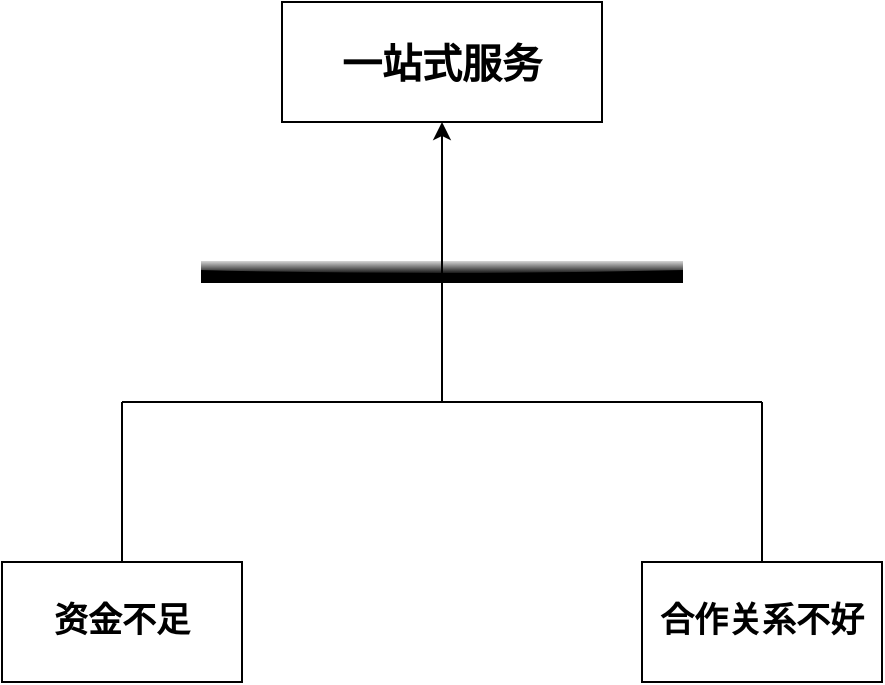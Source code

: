 <mxfile version="12.2.4"><diagram id="mB3ZpN9c906QLz1fZ3mc"><mxGraphModel dx="613" dy="587" grid="1" gridSize="10" guides="1" tooltips="1" connect="1" arrows="1" fold="1" page="1" pageScale="1" pageWidth="827" pageHeight="1169" math="0" shadow="0"><root><mxCell id="0"/><mxCell id="1" parent="0"/><mxCell id="2" value="&lt;span style=&quot;font-size: 20px&quot;&gt;&lt;b&gt;一站式服务&lt;/b&gt;&lt;/span&gt;" style="rounded=0;whiteSpace=wrap;html=1;" vertex="1" parent="1"><mxGeometry x="240" y="120" width="160" height="60" as="geometry"/></mxCell><mxCell id="3" value="" style="rounded=0;whiteSpace=wrap;html=1;fillColor=#000000;shadow=0;glass=1;" vertex="1" parent="1"><mxGeometry x="200" y="250" width="240" height="10" as="geometry"/></mxCell><mxCell id="5" value="" style="endArrow=none;html=1;" edge="1" parent="1"><mxGeometry width="50" height="50" relative="1" as="geometry"><mxPoint x="160" y="320" as="sourcePoint"/><mxPoint x="480" y="320" as="targetPoint"/></mxGeometry></mxCell><mxCell id="6" value="" style="endArrow=none;html=1;" edge="1" parent="1"><mxGeometry width="50" height="50" relative="1" as="geometry"><mxPoint x="160" y="400" as="sourcePoint"/><mxPoint x="160" y="320" as="targetPoint"/></mxGeometry></mxCell><mxCell id="8" value="" style="endArrow=none;html=1;" edge="1" parent="1"><mxGeometry width="50" height="50" relative="1" as="geometry"><mxPoint x="480" y="400" as="sourcePoint"/><mxPoint x="480" y="320" as="targetPoint"/></mxGeometry></mxCell><mxCell id="9" value="&lt;font size=&quot;1&quot;&gt;&lt;b style=&quot;font-size: 17px&quot;&gt;资金不足&lt;/b&gt;&lt;/font&gt;" style="rounded=0;whiteSpace=wrap;html=1;fillColor=#FFFFFF;" vertex="1" parent="1"><mxGeometry x="100" y="400" width="120" height="60" as="geometry"/></mxCell><mxCell id="11" value="&lt;b&gt;&lt;font style=&quot;font-size: 17px&quot;&gt;合作关系不好&lt;/font&gt;&lt;/b&gt;" style="rounded=0;whiteSpace=wrap;html=1;fillColor=#FFFFFF;" vertex="1" parent="1"><mxGeometry x="420" y="400" width="120" height="60" as="geometry"/></mxCell><mxCell id="4" value="" style="endArrow=classic;html=1;entryX=0.5;entryY=1;entryDx=0;entryDy=0;" edge="1" parent="1" target="2"><mxGeometry width="50" height="50" relative="1" as="geometry"><mxPoint x="320" y="320" as="sourcePoint"/><mxPoint x="320" y="300" as="targetPoint"/></mxGeometry></mxCell></root></mxGraphModel></diagram></mxfile>